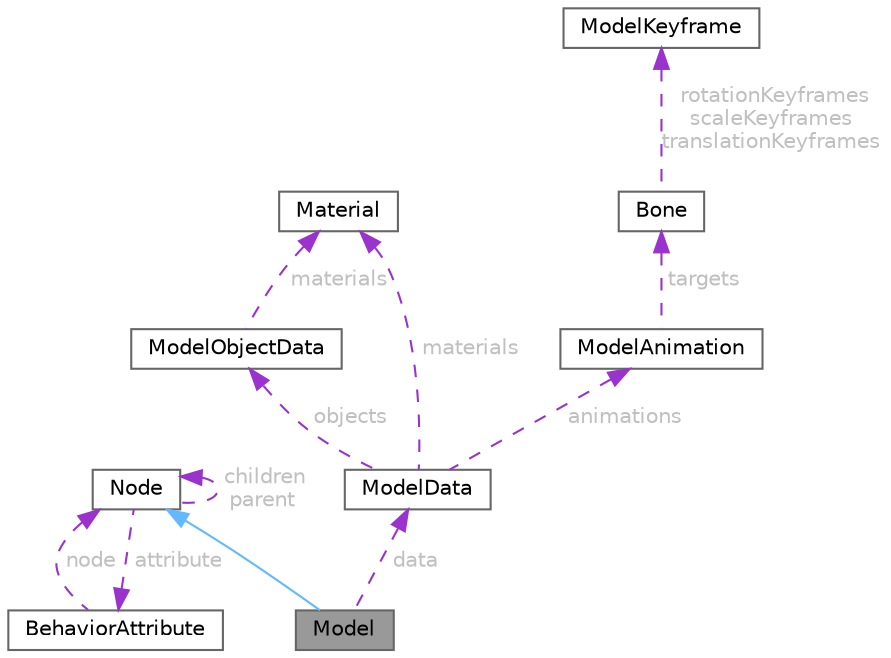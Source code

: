 digraph "Model"
{
 // LATEX_PDF_SIZE
  bgcolor="transparent";
  edge [fontname=Helvetica,fontsize=10,labelfontname=Helvetica,labelfontsize=10];
  node [fontname=Helvetica,fontsize=10,shape=box,height=0.2,width=0.4];
  Node1 [id="Node000001",label="Model",height=0.2,width=0.4,color="gray40", fillcolor="grey60", style="filled", fontcolor="black",tooltip="Structure representing a 3D model."];
  Node2 -> Node1 [id="edge12_Node000001_Node000002",dir="back",color="steelblue1",style="solid",tooltip=" "];
  Node2 [id="Node000002",label="Node",height=0.2,width=0.4,color="gray40", fillcolor="white", style="filled",URL="$classNode.html",tooltip="Represents a node in the tree structure."];
  Node2 -> Node2 [id="edge13_Node000002_Node000002",dir="back",color="darkorchid3",style="dashed",tooltip=" ",label=" children\nparent",fontcolor="grey" ];
  Node3 -> Node2 [id="edge14_Node000002_Node000003",dir="back",color="darkorchid3",style="dashed",tooltip=" ",label=" attribute",fontcolor="grey" ];
  Node3 [id="Node000003",label="BehaviorAttribute",height=0.2,width=0.4,color="gray40", fillcolor="white", style="filled",URL="$unionBehaviorAttribute.html",tooltip="Union representing different types of behavior attributes."];
  Node2 -> Node3 [id="edge15_Node000003_Node000002",dir="back",color="darkorchid3",style="dashed",tooltip=" ",label=" node",fontcolor="grey" ];
  Node4 -> Node1 [id="edge16_Node000001_Node000004",dir="back",color="darkorchid3",style="dashed",tooltip=" ",label=" data",fontcolor="grey" ];
  Node4 [id="Node000004",label="ModelData",height=0.2,width=0.4,color="gray40", fillcolor="white", style="filled",URL="$structModelData.html",tooltip="Structure representing the data of a 3D model."];
  Node5 -> Node4 [id="edge17_Node000004_Node000005",dir="back",color="darkorchid3",style="dashed",tooltip=" ",label=" materials",fontcolor="grey" ];
  Node5 [id="Node000005",label="Material",height=0.2,width=0.4,color="gray40", fillcolor="white", style="filled",URL="$structMaterial.html",tooltip="Structure representing a material with various properties."];
  Node6 -> Node4 [id="edge18_Node000004_Node000006",dir="back",color="darkorchid3",style="dashed",tooltip=" ",label=" objects",fontcolor="grey" ];
  Node6 [id="Node000006",label="ModelObjectData",height=0.2,width=0.4,color="gray40", fillcolor="white", style="filled",URL="$structModelObjectData.html",tooltip="Structure representing the data of a 3D model object."];
  Node5 -> Node6 [id="edge19_Node000006_Node000005",dir="back",color="darkorchid3",style="dashed",tooltip=" ",label=" materials",fontcolor="grey" ];
  Node7 -> Node4 [id="edge20_Node000004_Node000007",dir="back",color="darkorchid3",style="dashed",tooltip=" ",label=" animations",fontcolor="grey" ];
  Node7 [id="Node000007",label="ModelAnimation",height=0.2,width=0.4,color="gray40", fillcolor="white", style="filled",URL="$structModelAnimation.html",tooltip="Structure representing the data of a 3D model animation."];
  Node8 -> Node7 [id="edge21_Node000007_Node000008",dir="back",color="darkorchid3",style="dashed",tooltip=" ",label=" targets",fontcolor="grey" ];
  Node8 [id="Node000008",label="Bone",height=0.2,width=0.4,color="gray40", fillcolor="white", style="filled",URL="$structBone.html",tooltip="Structure representing a bone in a 3D model."];
  Node9 -> Node8 [id="edge22_Node000008_Node000009",dir="back",color="darkorchid3",style="dashed",tooltip=" ",label=" rotationKeyframes\nscaleKeyframes\ntranslationKeyframes",fontcolor="grey" ];
  Node9 [id="Node000009",label="ModelKeyframe",height=0.2,width=0.4,color="gray40", fillcolor="white", style="filled",URL="$structModelKeyframe.html",tooltip="Structure representing the data of a 3D model keyframe."];
}
